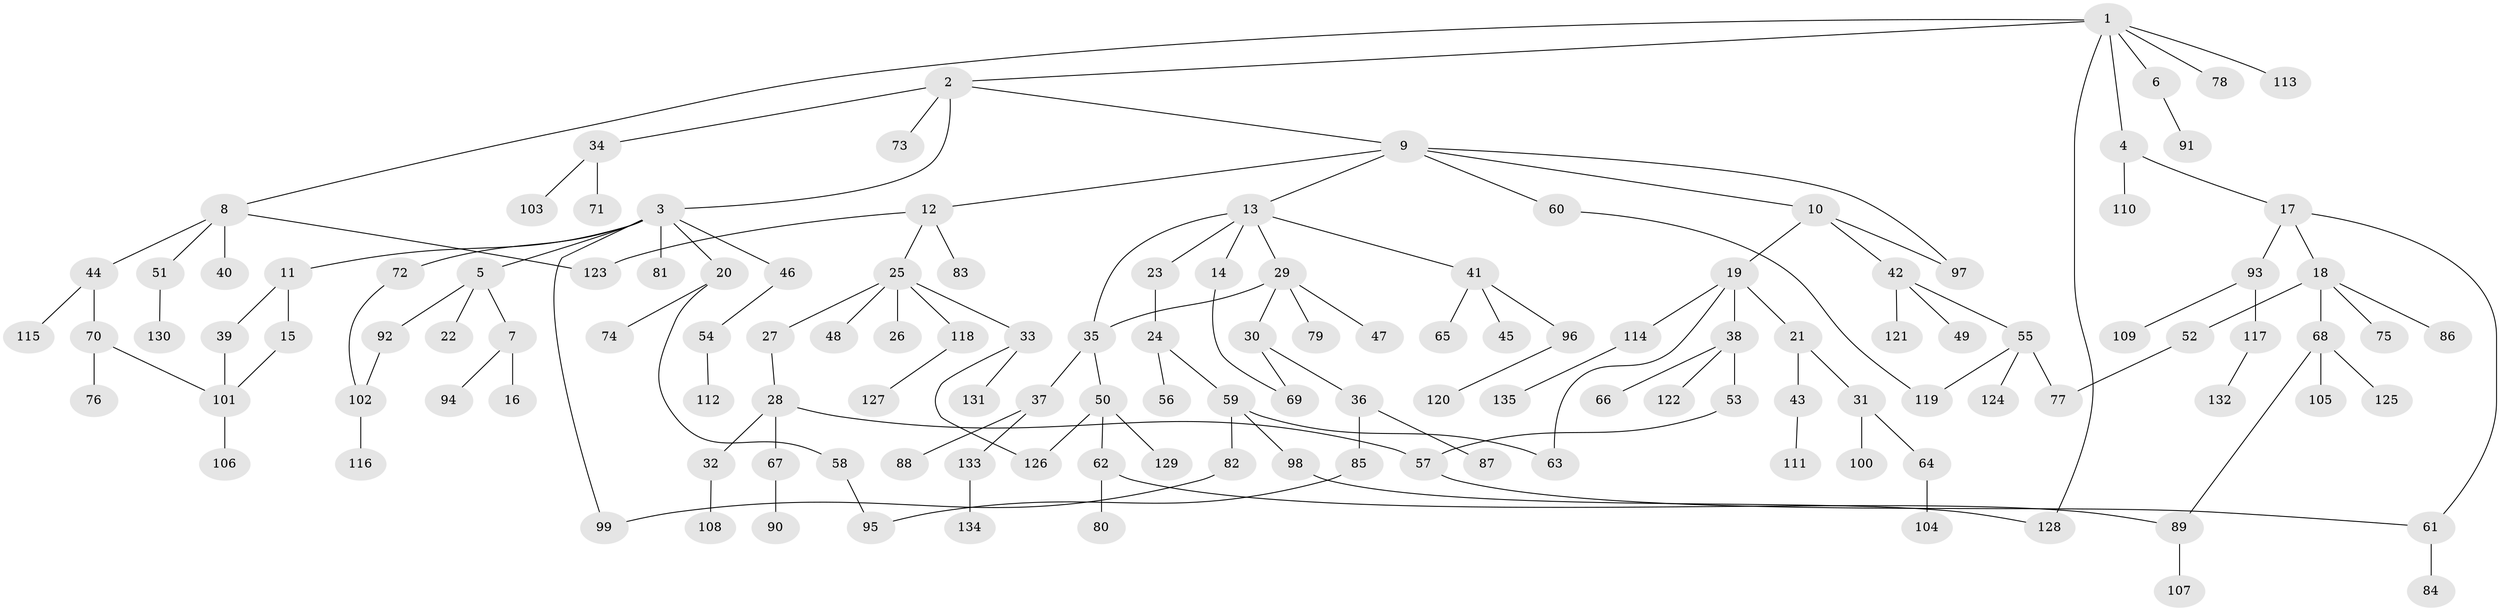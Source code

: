 // coarse degree distribution, {4: 0.11904761904761904, 5: 0.047619047619047616, 2: 0.35714285714285715, 3: 0.2619047619047619, 6: 0.047619047619047616, 1: 0.16666666666666666}
// Generated by graph-tools (version 1.1) at 2025/48/03/04/25 22:48:50]
// undirected, 135 vertices, 151 edges
graph export_dot {
  node [color=gray90,style=filled];
  1;
  2;
  3;
  4;
  5;
  6;
  7;
  8;
  9;
  10;
  11;
  12;
  13;
  14;
  15;
  16;
  17;
  18;
  19;
  20;
  21;
  22;
  23;
  24;
  25;
  26;
  27;
  28;
  29;
  30;
  31;
  32;
  33;
  34;
  35;
  36;
  37;
  38;
  39;
  40;
  41;
  42;
  43;
  44;
  45;
  46;
  47;
  48;
  49;
  50;
  51;
  52;
  53;
  54;
  55;
  56;
  57;
  58;
  59;
  60;
  61;
  62;
  63;
  64;
  65;
  66;
  67;
  68;
  69;
  70;
  71;
  72;
  73;
  74;
  75;
  76;
  77;
  78;
  79;
  80;
  81;
  82;
  83;
  84;
  85;
  86;
  87;
  88;
  89;
  90;
  91;
  92;
  93;
  94;
  95;
  96;
  97;
  98;
  99;
  100;
  101;
  102;
  103;
  104;
  105;
  106;
  107;
  108;
  109;
  110;
  111;
  112;
  113;
  114;
  115;
  116;
  117;
  118;
  119;
  120;
  121;
  122;
  123;
  124;
  125;
  126;
  127;
  128;
  129;
  130;
  131;
  132;
  133;
  134;
  135;
  1 -- 2;
  1 -- 4;
  1 -- 6;
  1 -- 8;
  1 -- 78;
  1 -- 113;
  1 -- 128;
  2 -- 3;
  2 -- 9;
  2 -- 34;
  2 -- 73;
  3 -- 5;
  3 -- 11;
  3 -- 20;
  3 -- 46;
  3 -- 72;
  3 -- 81;
  3 -- 99;
  4 -- 17;
  4 -- 110;
  5 -- 7;
  5 -- 22;
  5 -- 92;
  6 -- 91;
  7 -- 16;
  7 -- 94;
  8 -- 40;
  8 -- 44;
  8 -- 51;
  8 -- 123;
  9 -- 10;
  9 -- 12;
  9 -- 13;
  9 -- 60;
  9 -- 97;
  10 -- 19;
  10 -- 42;
  10 -- 97;
  11 -- 15;
  11 -- 39;
  12 -- 25;
  12 -- 83;
  12 -- 123;
  13 -- 14;
  13 -- 23;
  13 -- 29;
  13 -- 35;
  13 -- 41;
  14 -- 69;
  15 -- 101;
  17 -- 18;
  17 -- 93;
  17 -- 61;
  18 -- 52;
  18 -- 68;
  18 -- 75;
  18 -- 86;
  19 -- 21;
  19 -- 38;
  19 -- 63;
  19 -- 114;
  20 -- 58;
  20 -- 74;
  21 -- 31;
  21 -- 43;
  23 -- 24;
  24 -- 56;
  24 -- 59;
  25 -- 26;
  25 -- 27;
  25 -- 33;
  25 -- 48;
  25 -- 118;
  27 -- 28;
  28 -- 32;
  28 -- 57;
  28 -- 67;
  29 -- 30;
  29 -- 47;
  29 -- 79;
  29 -- 35;
  30 -- 36;
  30 -- 69;
  31 -- 64;
  31 -- 100;
  32 -- 108;
  33 -- 126;
  33 -- 131;
  34 -- 71;
  34 -- 103;
  35 -- 37;
  35 -- 50;
  36 -- 85;
  36 -- 87;
  37 -- 88;
  37 -- 133;
  38 -- 53;
  38 -- 66;
  38 -- 122;
  39 -- 101;
  41 -- 45;
  41 -- 65;
  41 -- 96;
  42 -- 49;
  42 -- 55;
  42 -- 121;
  43 -- 111;
  44 -- 70;
  44 -- 115;
  46 -- 54;
  50 -- 62;
  50 -- 129;
  50 -- 126;
  51 -- 130;
  52 -- 77;
  53 -- 57;
  54 -- 112;
  55 -- 124;
  55 -- 77;
  55 -- 119;
  57 -- 61;
  58 -- 95;
  59 -- 82;
  59 -- 98;
  59 -- 63;
  60 -- 119;
  61 -- 84;
  62 -- 80;
  62 -- 89;
  64 -- 104;
  67 -- 90;
  68 -- 89;
  68 -- 105;
  68 -- 125;
  70 -- 76;
  70 -- 101;
  72 -- 102;
  82 -- 99;
  85 -- 95;
  89 -- 107;
  92 -- 102;
  93 -- 109;
  93 -- 117;
  96 -- 120;
  98 -- 128;
  101 -- 106;
  102 -- 116;
  114 -- 135;
  117 -- 132;
  118 -- 127;
  133 -- 134;
}
